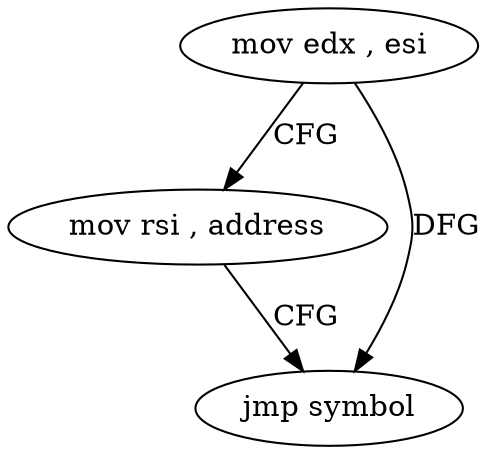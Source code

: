 digraph "func" {
"4211264" [label = "mov edx , esi" ]
"4211266" [label = "mov rsi , address" ]
"4211273" [label = "jmp symbol" ]
"4211264" -> "4211266" [ label = "CFG" ]
"4211264" -> "4211273" [ label = "DFG" ]
"4211266" -> "4211273" [ label = "CFG" ]
}

